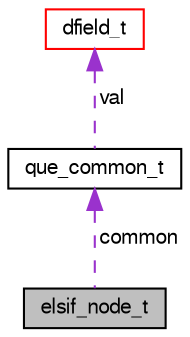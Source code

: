 digraph "elsif_node_t"
{
  bgcolor="transparent";
  edge [fontname="FreeSans",fontsize="10",labelfontname="FreeSans",labelfontsize="10"];
  node [fontname="FreeSans",fontsize="10",shape=record];
  Node1 [label="elsif_node_t",height=0.2,width=0.4,color="black", fillcolor="grey75", style="filled" fontcolor="black"];
  Node2 -> Node1 [dir="back",color="darkorchid3",fontsize="10",style="dashed",label=" common" ,fontname="FreeSans"];
  Node2 [label="que_common_t",height=0.2,width=0.4,color="black",URL="$structque__common__t.html"];
  Node3 -> Node2 [dir="back",color="darkorchid3",fontsize="10",style="dashed",label=" val" ,fontname="FreeSans"];
  Node3 [label="dfield_t",height=0.2,width=0.4,color="red",URL="$structdfield__t.html"];
}
